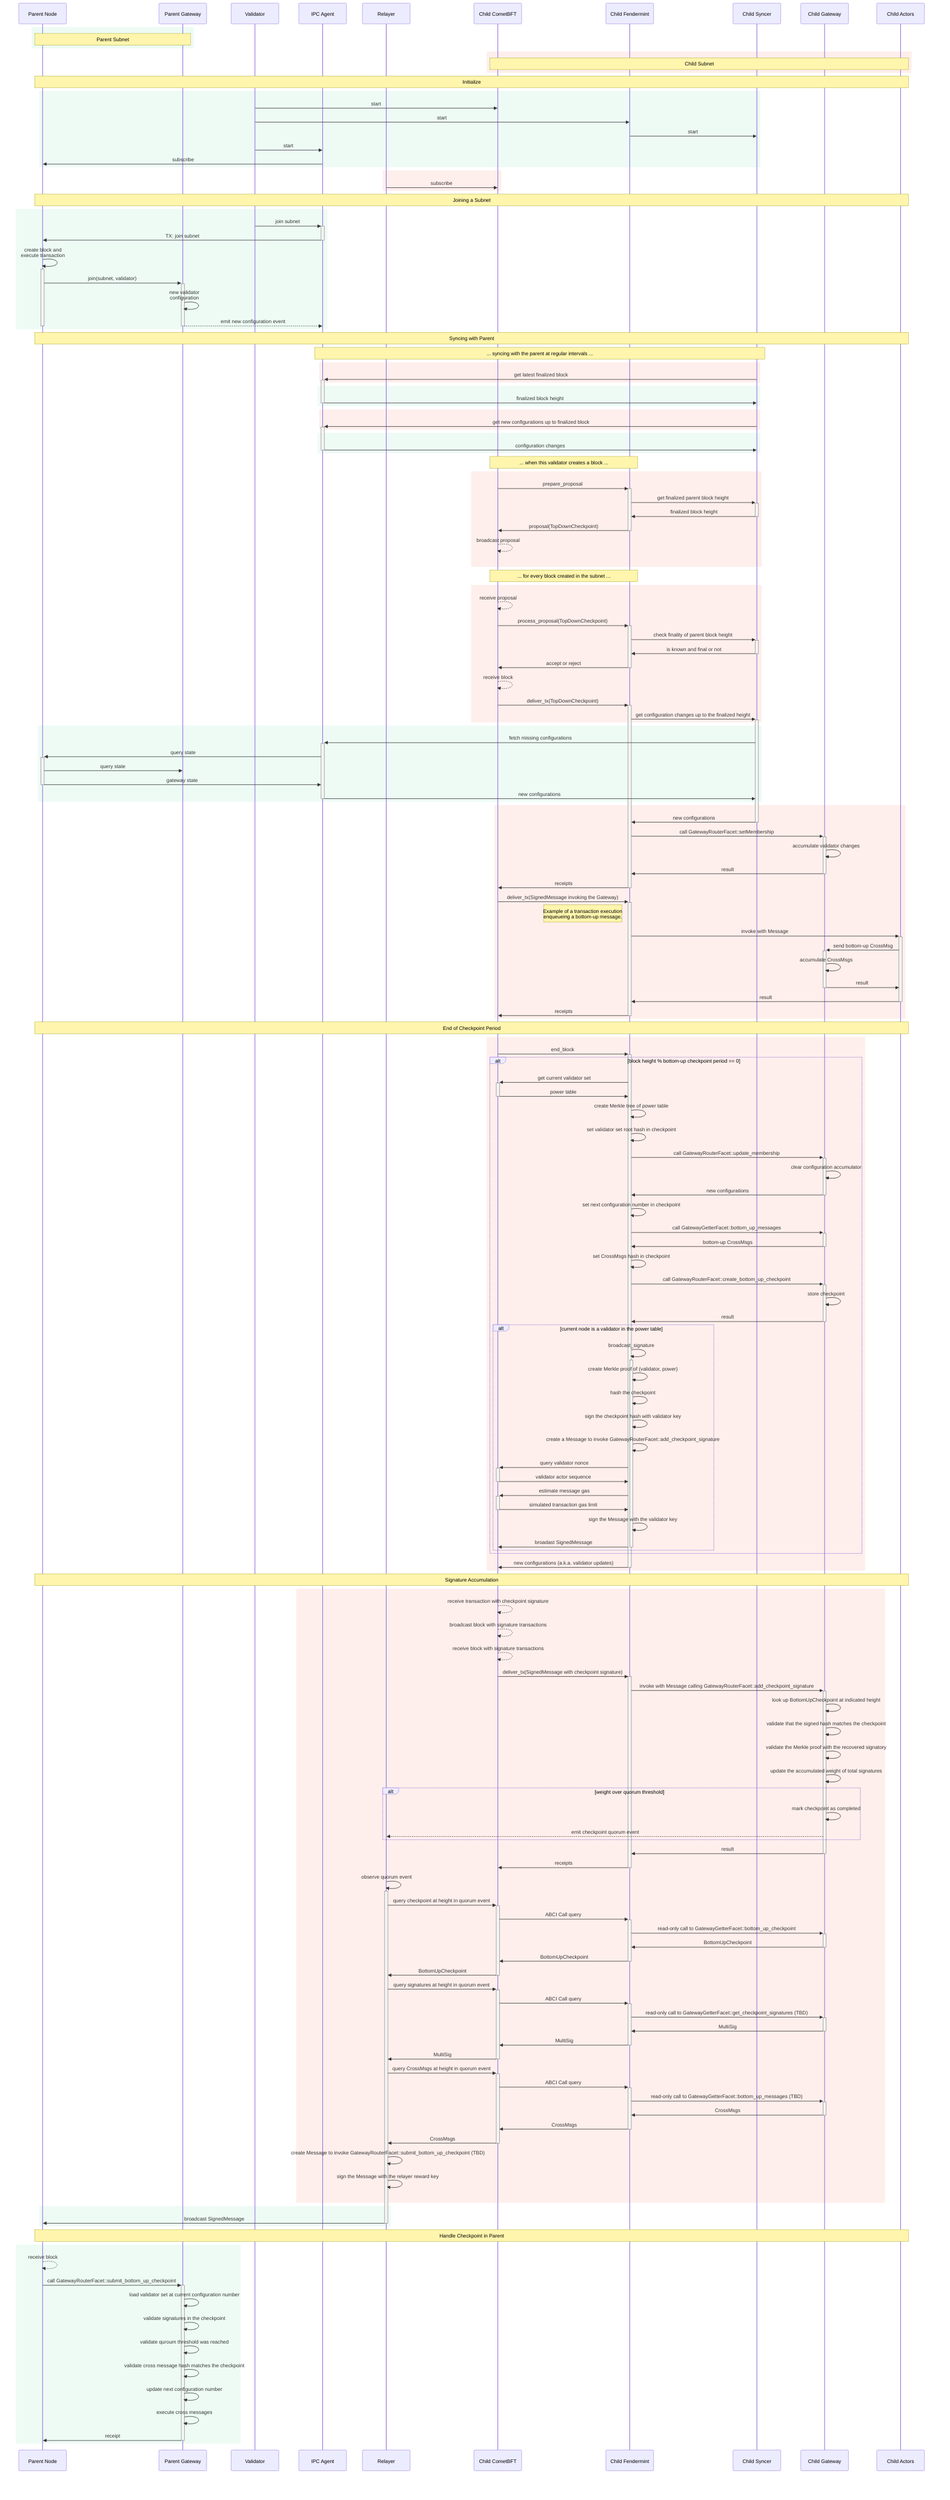 sequenceDiagram
    participant ParentNode as Parent Node
    participant ParentGateway as Parent Gateway
    participant Validator as Validator
    participant IPCAgent as IPC Agent
    participant Relayer as Relayer
    participant ChildCometBFT as Child CometBFT
    participant ChildFendermint as Child Fendermint
    participant ChildSyncer as Child Syncer
    participant ChildGateway as Child Gateway
    participant ChildActors as Child Actors

    rect rgb(238, 251, 245)
        Note over ParentNode, ParentGateway: Parent Subnet
    end
    rect rgb(254, 239, 236)
        Note over ChildCometBFT, ChildActors: Child Subnet
    end

    %% Initialize
    Note over ParentNode, ChildActors: Initialize

    rect rgb(238, 251, 245)
        Validator->>ChildCometBFT: start
        Validator->>ChildFendermint: start
        ChildFendermint->>ChildSyncer: start
        Validator->>IPCAgent: start
        IPCAgent->>ParentNode: subscribe
    end
    rect rgb(254, 239, 236)
        Relayer->>ChildCometBFT: subscribe
    end

    %% Joining a Subnet
    Note over ParentNode, ChildActors: Joining a Subnet

    rect rgb(238, 251, 245)
        Validator->>+IPCAgent: join subnet
        IPCAgent->>-ParentNode: TX: join subnet
        ParentNode->>+ParentNode: create block and<br/>execute transaction
        ParentNode->>+ParentGateway: join(subnet, validator)
        ParentGateway->>ParentGateway: new validator<br/>configuration
        ParentGateway-->>IPCAgent: emit new configuration event
        deactivate ParentGateway
        deactivate ParentNode
    end

    %% Syncing with Parent
    Note over ParentNode, ChildActors: Syncing with Parent
    Note over ChildSyncer, IPCAgent: ... syncing with the parent at regular intervals ...

    rect rgb(254, 239, 236)
        ChildSyncer->>+IPCAgent: get latest finalized block
    end
    rect rgb(238, 251, 245)
        IPCAgent->>-ChildSyncer: finalized block height
    end

    rect rgb(254, 239, 236)
        ChildSyncer->>+IPCAgent: get new configurations up to finalized block
    end
    rect rgb(238, 251, 245)
        IPCAgent->>-ChildSyncer: configuration changes
    end

    Note over ChildCometBFT, ChildFendermint: ... when this validator creates a block ...

    rect rgb(254, 239, 236)
        ChildCometBFT->>+ChildFendermint: prepare_proposal
        ChildFendermint->>+ChildSyncer: get finalized parent block height
        ChildSyncer->>-ChildFendermint: finalized block height
        ChildFendermint->>-ChildCometBFT: proposal(TopDownCheckpoint)
        ChildCometBFT-->>ChildCometBFT: broadcast proposal
    end

    Note over ChildCometBFT, ChildFendermint: ... for every block created in the subnet ...

    rect rgb(254, 239, 236)
        ChildCometBFT-->>ChildCometBFT: receive proposal
        ChildCometBFT->>+ChildFendermint: process_proposal(TopDownCheckpoint)
        ChildFendermint->>+ChildSyncer: check finality of parent block height
        ChildSyncer->>-ChildFendermint: is known and final or not
        ChildFendermint->>-ChildCometBFT: accept or reject

        ChildCometBFT-->>ChildCometBFT: receive block

        ChildCometBFT->>+ChildFendermint: deliver_tx(TopDownCheckpoint)
        ChildFendermint->>+ChildSyncer: get configuration changes up to the finalized height
    end
    rect rgb(238, 251, 245)
        ChildSyncer->>+IPCAgent: fetch missing configurations
        IPCAgent->>+ParentNode: query state
        ParentNode->>ParentGateway: query state
        ParentNode->>-IPCAgent: gateway state
        IPCAgent->>-ChildSyncer: new configurations
    end
    rect rgb(254, 239, 236)
        ChildSyncer->>-ChildFendermint: new configurations
        ChildFendermint->>+ChildGateway: call GatewayRouterFacet::setMembership
        ChildGateway->>ChildGateway: accumulate validator changes
        ChildGateway->>-ChildFendermint: result
        ChildFendermint->>-ChildCometBFT: receipts

        ChildCometBFT->>+ChildFendermint: deliver_tx(SignedMessage invoking the Gateway)
        Note left of ChildFendermint: Example of a transaction execution<br/>enqueueing a bottom-up message.
        ChildFendermint->>+ChildActors: invoke with Message
        ChildActors->>+ChildGateway: send bottom-up CrossMsg
        ChildGateway->>ChildGateway: accumulate CrossMsgs
        ChildGateway->>-ChildActors: result
        ChildActors->>-ChildFendermint: result
        ChildFendermint->>-ChildCometBFT: receipts
    end

    %% End of Checkpoint Period
    Note over ParentNode, ChildActors: End of Checkpoint Period

    rect rgb(254, 239, 236)
        ChildCometBFT->>+ChildFendermint: end_block
        alt block height % bottom-up checkpoint period == 0
            ChildFendermint->>+ChildCometBFT: get current validator set
            ChildCometBFT->>-ChildFendermint: power table
            ChildFendermint->>ChildFendermint: create Merkle tree of power table
            ChildFendermint->>ChildFendermint: set validator set root hash in checkpoint

            ChildFendermint->>+ChildGateway: call GatewayRouterFacet::update_membership
            ChildGateway->>ChildGateway: clear configuration accumulator
            ChildGateway->>-ChildFendermint: new configurations
            ChildFendermint->>ChildFendermint: set next configuration number in checkpoint

            ChildFendermint->>+ChildGateway: call GatewayGetterFacet::bottom_up_messages
            ChildGateway->>-ChildFendermint: bottom-up CrossMsgs
            ChildFendermint->>ChildFendermint: set CrossMsgs hash in checkpoint

            ChildFendermint->>+ChildGateway: call GatewayRouterFacet::create_bottom_up_checkpoint
            ChildGateway->>ChildGateway: store checkpoint
            ChildGateway->>-ChildFendermint: result

            alt current node is a validator in the power table
                ChildFendermint->>+ChildFendermint: broadcast_signature
                ChildFendermint->>ChildFendermint: create Merkle proof of (validator, power)
                ChildFendermint->>ChildFendermint: hash the checkpoint
                ChildFendermint->>ChildFendermint: sign the checkpoint hash with validator key
                ChildFendermint->>ChildFendermint: create a Message to invoke GatewayRouterFacet::add_checkpoint_signature
                ChildFendermint->>+ChildCometBFT: query validator nonce
                ChildCometBFT->>-ChildFendermint: validator actor sequence
                ChildFendermint->>+ChildCometBFT: estimate message gas
                ChildCometBFT->>-ChildFendermint: simulated transaction gas limit
                ChildFendermint->>ChildFendermint: sign the Message with the validator key
                ChildFendermint->>-ChildCometBFT: broadast SignedMessage
            end
        end
        ChildFendermint->>-ChildCometBFT: new configurations (a.k.a. validator updates)
    end

    %% Signature Accumulation
    Note over ParentNode, ChildActors: Signature Accumulation

    rect rgb(254, 239, 236)
        ChildCometBFT-->>ChildCometBFT: receive transaction with checkpoint signature
        ChildCometBFT-->>ChildCometBFT: broadcast block with signature transactions
        ChildCometBFT-->>ChildCometBFT: receive block with signature transactions

        ChildCometBFT->>+ChildFendermint: deliver_tx(SignedMessage with checkpoint signature)
        ChildFendermint->>+ChildGateway: invoke with Message calling GatewayRouterFacet::add_checkpoint_signature
        ChildGateway->>ChildGateway: look up BottomUpCheckpoint at indicated height
        ChildGateway->>ChildGateway: validate that the signed hash matches the checkpoint
        ChildGateway->>ChildGateway: validate the Merkle proof with the recovered signatory
        ChildGateway->>ChildGateway: update the accumulated weight of total signatures
        alt weight over quorum threshold
            ChildGateway->>ChildGateway: mark checkpoint as completed
            ChildGateway-->>Relayer: emit checkpoint quorum event
        end
        ChildGateway->>-ChildFendermint: result
        ChildFendermint->>-ChildCometBFT: receipts

        Relayer->>+Relayer: observe quorum event
        Relayer->>+ChildCometBFT: query checkpoint at height in quorum event
        ChildCometBFT->>+ChildFendermint: ABCI Call query
        ChildFendermint->>+ChildGateway: read-only call to GatewayGetterFacet::bottom_up_checkpoint
        ChildGateway->>-ChildFendermint: BottomUpCheckpoint
        ChildFendermint->>-ChildCometBFT: BottomUpCheckpoint
        ChildCometBFT->>-Relayer: BottomUpCheckpoint

        Relayer->>+ChildCometBFT: query signatures at height in quorum event
        ChildCometBFT->>+ChildFendermint: ABCI Call query
        ChildFendermint->>+ChildGateway: read-only call to GatewayGetterFacet::get_checkpoint_signatures (TBD)
        ChildGateway->>-ChildFendermint: MultiSig
        ChildFendermint->>-ChildCometBFT: MultiSig
        ChildCometBFT->>-Relayer: MultiSig

        Relayer->>+ChildCometBFT: query CrossMsgs at height in quorum event
        ChildCometBFT->>+ChildFendermint: ABCI Call query
        ChildFendermint->>+ChildGateway: read-only call to GatewayGetterFacet::bottom_up_messages (TBD)
        ChildGateway->>-ChildFendermint: CrossMsgs
        ChildFendermint->>-ChildCometBFT: CrossMsgs
        ChildCometBFT->>-Relayer: CrossMsgs

        Relayer->>Relayer: create Message to invoke GatewayRouterFacet::submit_bottom_up_checkpoint (TBD)
        Relayer->>Relayer: sign the Message with the relayer reward key
    end
    rect rgb(238, 251, 245)
        Relayer->>-ParentNode: broadcast SignedMessage
    end

    %% Handle Checkpoint in Parent
    Note over ParentNode, ChildActors: Handle Checkpoint in Parent

    rect rgb(238, 251, 245)
        ParentNode-->>ParentNode: receive block

        ParentNode->>+ParentGateway: call GatewayRouterFacet::submit_bottom_up_checkpoint
        ParentGateway->>ParentGateway: load validator set at current configuration number
        ParentGateway->>ParentGateway: validate signatures in the checkpoint
        ParentGateway->>ParentGateway: validate quroum threshold was reached
        ParentGateway->>ParentGateway: validate cross message hash matches the checkpoint
        ParentGateway->>ParentGateway: update next configuration number
        ParentGateway->>ParentGateway: execute cross messages
        ParentGateway->>-ParentNode: receipt
    end